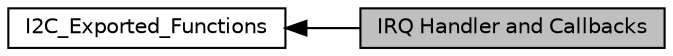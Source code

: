 digraph "IRQ Handler and Callbacks"
{
  edge [fontname="Helvetica",fontsize="10",labelfontname="Helvetica",labelfontsize="10"];
  node [fontname="Helvetica",fontsize="10",shape=box];
  rankdir=LR;
  Node2 [label="I2C_Exported_Functions",height=0.2,width=0.4,color="black", fillcolor="white", style="filled",URL="$group___i2_c___exported___functions.html",tooltip=" "];
  Node1 [label="IRQ Handler and Callbacks",height=0.2,width=0.4,color="black", fillcolor="grey75", style="filled", fontcolor="black",tooltip=" "];
  Node2->Node1 [shape=plaintext, dir="back", style="solid"];
}
